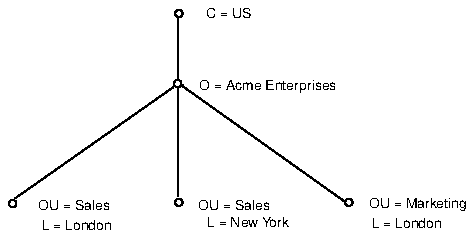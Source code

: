 .PS
scale = 160
"\fH\s5L = London\s0\fP"  at 54, 4
"\fH\s5OU = Sales\s0\fP"  at 180, 20
"\fH\s5OU = Sales\s0\fP"  at 52, 20
"\fH\s5L = London\s0\fP"  at 318, 5
"\fH\s5OU = Marketing\s0\fP"  at 327, 21
circle radius 3 at 136, 172
line   from 138, 115 \
	to 268, 22 
line   from 139, 115 \
	to 139, 115 
circle radius 3 at 272, 21
"\fH\s5L = New York\s0\fP"  at 191, 6
circle radius 3 at 136, 21
line   from 135, 169 \
	to 135, 120 \
	to 135, 120 
circle radius 3 at 135, 116
"\fH\s5O = Acme Enterprises\s0\fP"  at 207, 116
"\fH\s5C = US\s0\fP"  at 176, 173
circle radius 3 at 3, 20
line   from 131, 113 \
	to 5, 24 
line   from 135, 113 \
	to 135, 26 
.PE
